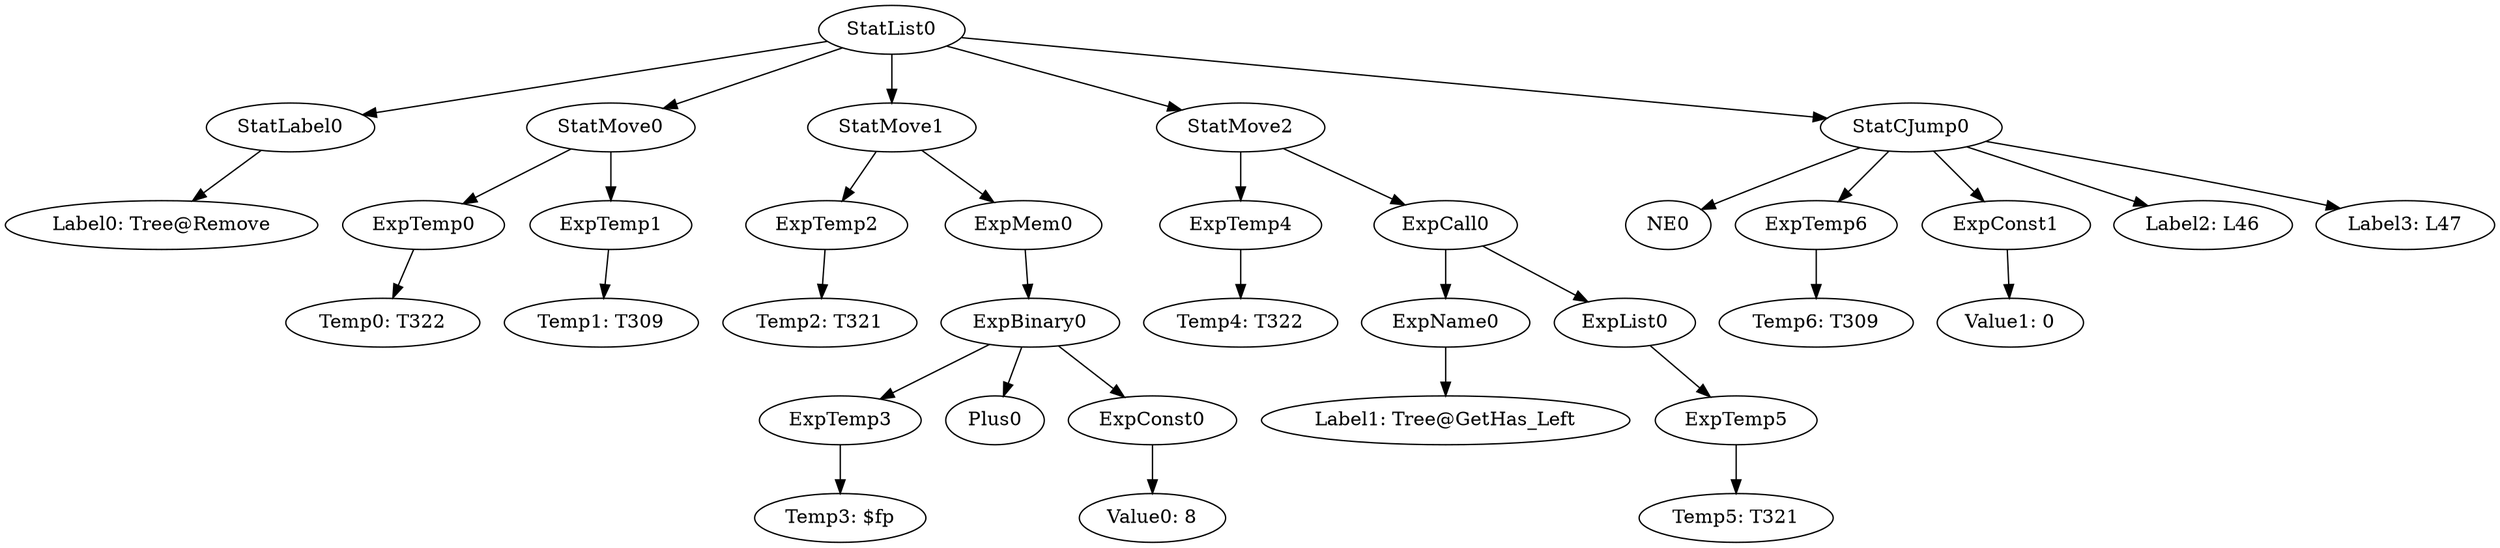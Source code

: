 digraph {
	ordering = out;
	ExpTemp6 -> "Temp6: T309";
	StatCJump0 -> NE0;
	StatCJump0 -> ExpTemp6;
	StatCJump0 -> ExpConst1;
	StatCJump0 -> "Label2: L46";
	StatCJump0 -> "Label3: L47";
	ExpList0 -> ExpTemp5;
	ExpTemp5 -> "Temp5: T321";
	ExpName0 -> "Label1: Tree@GetHas_Left";
	ExpCall0 -> ExpName0;
	ExpCall0 -> ExpList0;
	ExpTemp4 -> "Temp4: T322";
	ExpMem0 -> ExpBinary0;
	StatMove0 -> ExpTemp0;
	StatMove0 -> ExpTemp1;
	ExpBinary0 -> ExpTemp3;
	ExpBinary0 -> Plus0;
	ExpBinary0 -> ExpConst0;
	ExpTemp0 -> "Temp0: T322";
	StatList0 -> StatLabel0;
	StatList0 -> StatMove0;
	StatList0 -> StatMove1;
	StatList0 -> StatMove2;
	StatList0 -> StatCJump0;
	StatLabel0 -> "Label0: Tree@Remove";
	StatMove2 -> ExpTemp4;
	StatMove2 -> ExpCall0;
	ExpTemp2 -> "Temp2: T321";
	ExpTemp3 -> "Temp3: $fp";
	ExpConst0 -> "Value0: 8";
	ExpTemp1 -> "Temp1: T309";
	ExpConst1 -> "Value1: 0";
	StatMove1 -> ExpTemp2;
	StatMove1 -> ExpMem0;
}

